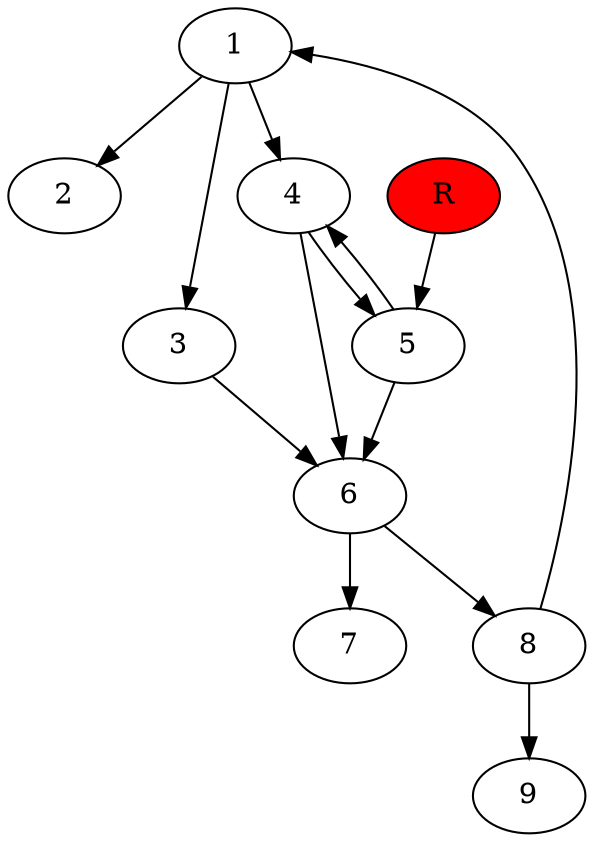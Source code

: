 digraph prb35762 {
	1
	2
	3
	4
	5
	6
	7
	8
	R [fillcolor="#ff0000" style=filled]
	1 -> 2
	1 -> 3
	1 -> 4
	3 -> 6
	4 -> 5
	4 -> 6
	5 -> 4
	5 -> 6
	6 -> 7
	6 -> 8
	8 -> 1
	8 -> 9
	R -> 5
}
